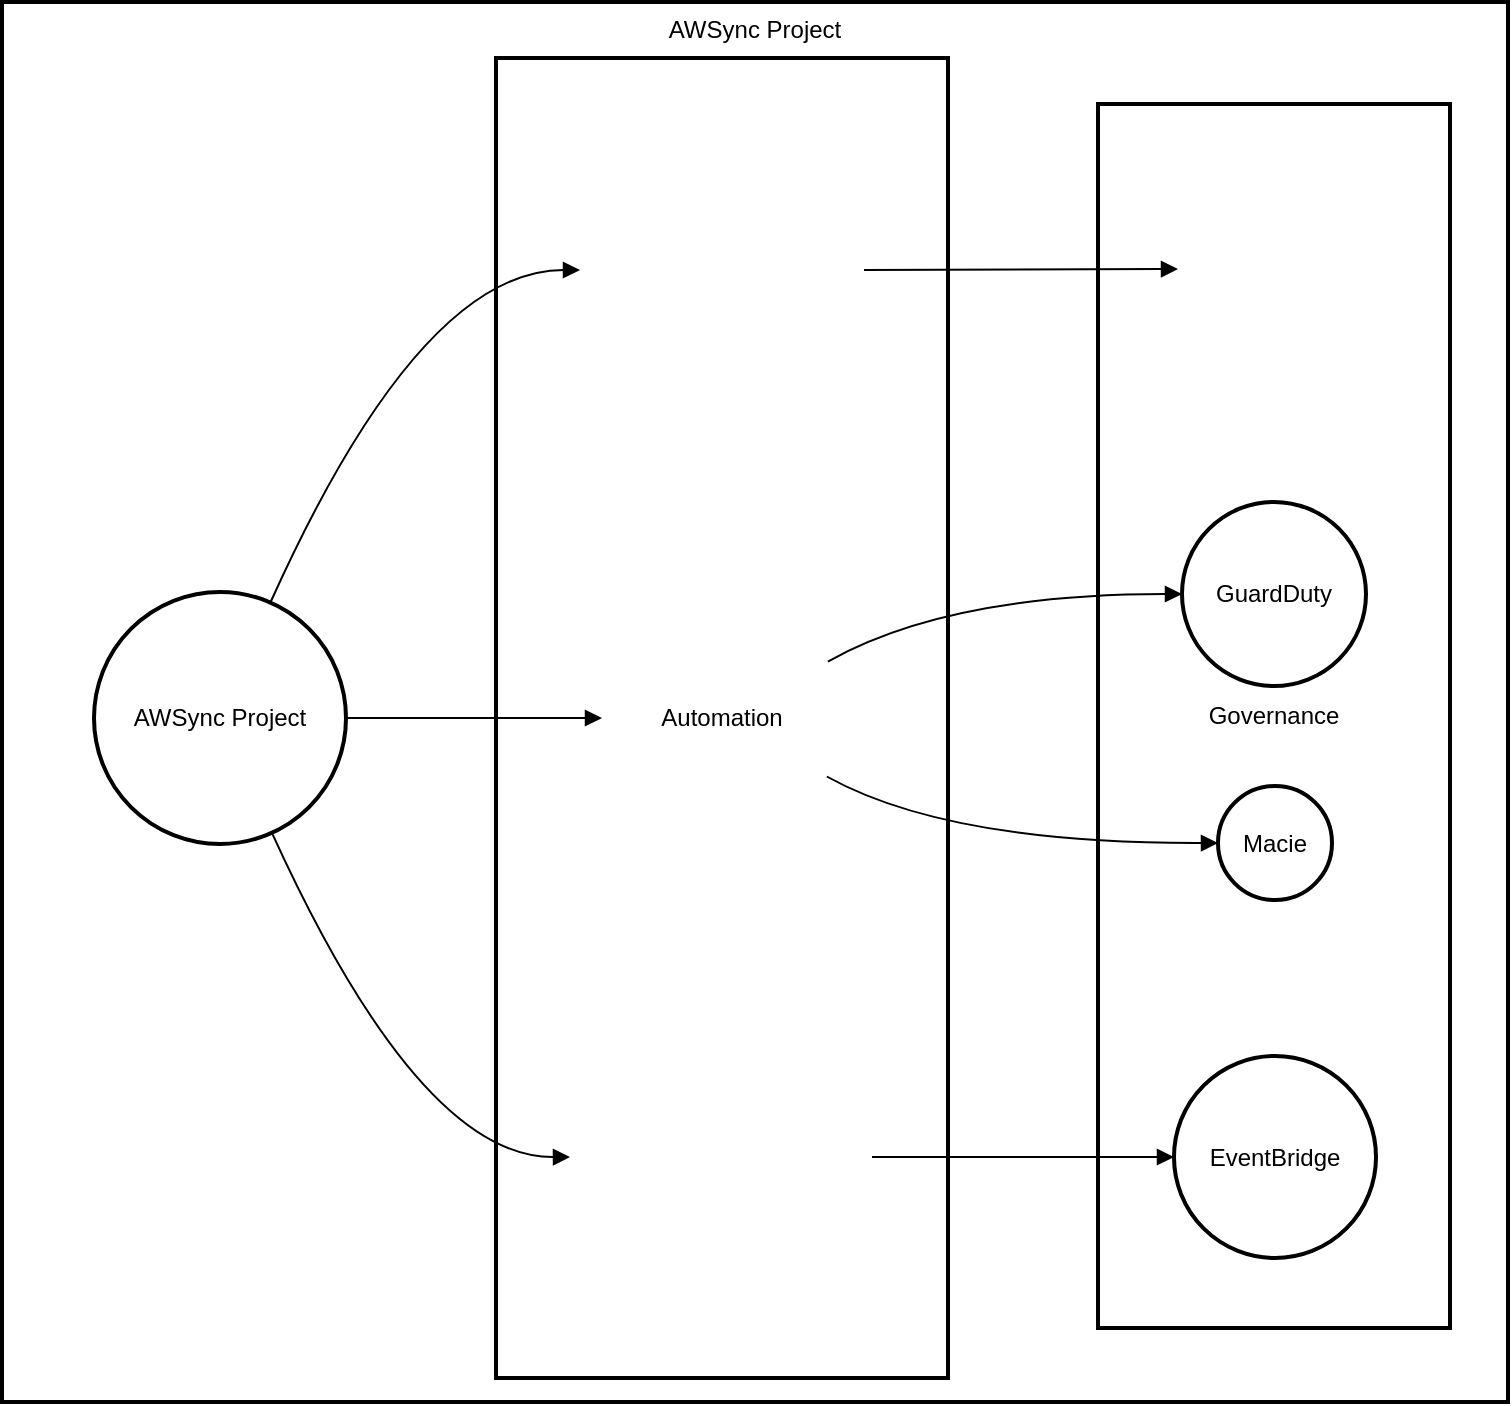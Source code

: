 <mxfile version="25.0.3">
  <diagram name="Page-1" id="UsiLonWmTc8-CPVRAGvT">
    <mxGraphModel>
      <root>
        <mxCell id="0" />
        <mxCell id="1" parent="0" />
        <mxCell id="2" value="AWSync Project" style="whiteSpace=wrap;strokeWidth=2;verticalAlign=top;" vertex="1" parent="1">
          <mxGeometry x="8" y="8" width="753" height="700" as="geometry" />
        </mxCell>
        <mxCell id="3" value="AWS Config" style="ellipse;aspect=fixed;strokeWidth=2;whiteSpace=wrap;" vertex="1" parent="2">
          <mxGeometry x="588" y="86" width="95" height="95" as="geometry" />
        </mxCell>
        <mxCell id="4" value="Governance" style="whiteSpace=wrap;strokeWidth=2;" vertex="1" parent="2">
          <mxGeometry x="548" y="51" width="176" height="612" as="geometry" />
        </mxCell>
        <mxCell id="5" value="AWSync Project" style="ellipse;aspect=fixed;strokeWidth=2;whiteSpace=wrap;" vertex="1" parent="2">
          <mxGeometry x="46" y="295" width="126" height="126" as="geometry" />
        </mxCell>
        <mxCell id="6" value="Lambda functions" style="ellipse;aspect=fixed;strokeWidth=2;whiteSpace=wrap;" vertex="1" parent="2">
          <mxGeometry x="289" y="63" width="142" height="142" as="geometry" />
        </mxCell>
        <mxCell id="7" value="Step Functions" style="ellipse;aspect=fixed;strokeWidth=2;whiteSpace=wrap;" vertex="1" parent="2">
          <mxGeometry x="300" y="298" width="120" height="120" as="geometry" />
        </mxCell>
        <mxCell id="8" value="CloudWatch Events" style="ellipse;aspect=fixed;strokeWidth=2;whiteSpace=wrap;" vertex="1" parent="2">
          <mxGeometry x="284" y="502" width="151" height="151" as="geometry" />
        </mxCell>
        <mxCell id="9" value="GuardDuty" style="ellipse;aspect=fixed;strokeWidth=2;whiteSpace=wrap;" vertex="1" parent="2">
          <mxGeometry x="590" y="250" width="92" height="92" as="geometry" />
        </mxCell>
        <mxCell id="10" value="Macie" style="ellipse;aspect=fixed;strokeWidth=2;whiteSpace=wrap;" vertex="1" parent="2">
          <mxGeometry x="608" y="392" width="57" height="57" as="geometry" />
        </mxCell>
        <mxCell id="11" value="EventBridge" style="ellipse;aspect=fixed;strokeWidth=2;whiteSpace=wrap;" vertex="1" parent="2">
          <mxGeometry x="586" y="527" width="101" height="101" as="geometry" />
        </mxCell>
        <mxCell id="12" value="Automation" style="whiteSpace=wrap;strokeWidth=2;" vertex="1" parent="2">
          <mxGeometry x="247" y="28" width="226" height="660" as="geometry" />
        </mxCell>
        <mxCell id="13" value="" style="curved=1;startArrow=none;endArrow=block;exitX=0.72;exitY=0;entryX=0;entryY=0.5;" edge="1" parent="2" source="5" target="6">
          <mxGeometry relative="1" as="geometry">
            <Array as="points">
              <mxPoint x="209" y="134" />
            </Array>
          </mxGeometry>
        </mxCell>
        <mxCell id="14" value="" style="curved=1;startArrow=none;endArrow=block;exitX=1;exitY=0.5;entryX=0;entryY=0.5;" edge="1" parent="2" source="5" target="7">
          <mxGeometry relative="1" as="geometry">
            <Array as="points" />
          </mxGeometry>
        </mxCell>
        <mxCell id="15" value="" style="curved=1;startArrow=none;endArrow=block;exitX=0.73;exitY=1;entryX=0;entryY=0.5;" edge="1" parent="2" source="5" target="8">
          <mxGeometry relative="1" as="geometry">
            <Array as="points">
              <mxPoint x="209" y="578" />
            </Array>
          </mxGeometry>
        </mxCell>
        <mxCell id="16" value="" style="curved=1;startArrow=none;endArrow=block;exitX=1;exitY=0.5;entryX=0;entryY=0.5;" edge="1" parent="2" source="6" target="3">
          <mxGeometry relative="1" as="geometry">
            <Array as="points" />
          </mxGeometry>
        </mxCell>
        <mxCell id="17" value="" style="curved=1;startArrow=none;endArrow=block;exitX=1;exitY=0.23;entryX=0;entryY=0.5;" edge="1" parent="2" source="7" target="9">
          <mxGeometry relative="1" as="geometry">
            <Array as="points">
              <mxPoint x="473" y="296" />
            </Array>
          </mxGeometry>
        </mxCell>
        <mxCell id="18" value="" style="curved=1;startArrow=none;endArrow=block;exitX=1;exitY=0.78;entryX=-0.01;entryY=0.5;" edge="1" parent="2" source="7" target="10">
          <mxGeometry relative="1" as="geometry">
            <Array as="points">
              <mxPoint x="473" y="421" />
            </Array>
          </mxGeometry>
        </mxCell>
        <mxCell id="19" value="" style="curved=1;startArrow=none;endArrow=block;exitX=1;exitY=0.5;entryX=0;entryY=0.5;" edge="1" parent="2" source="8" target="11">
          <mxGeometry relative="1" as="geometry">
            <Array as="points" />
          </mxGeometry>
        </mxCell>
      </root>
    </mxGraphModel>
  </diagram>
</mxfile>
